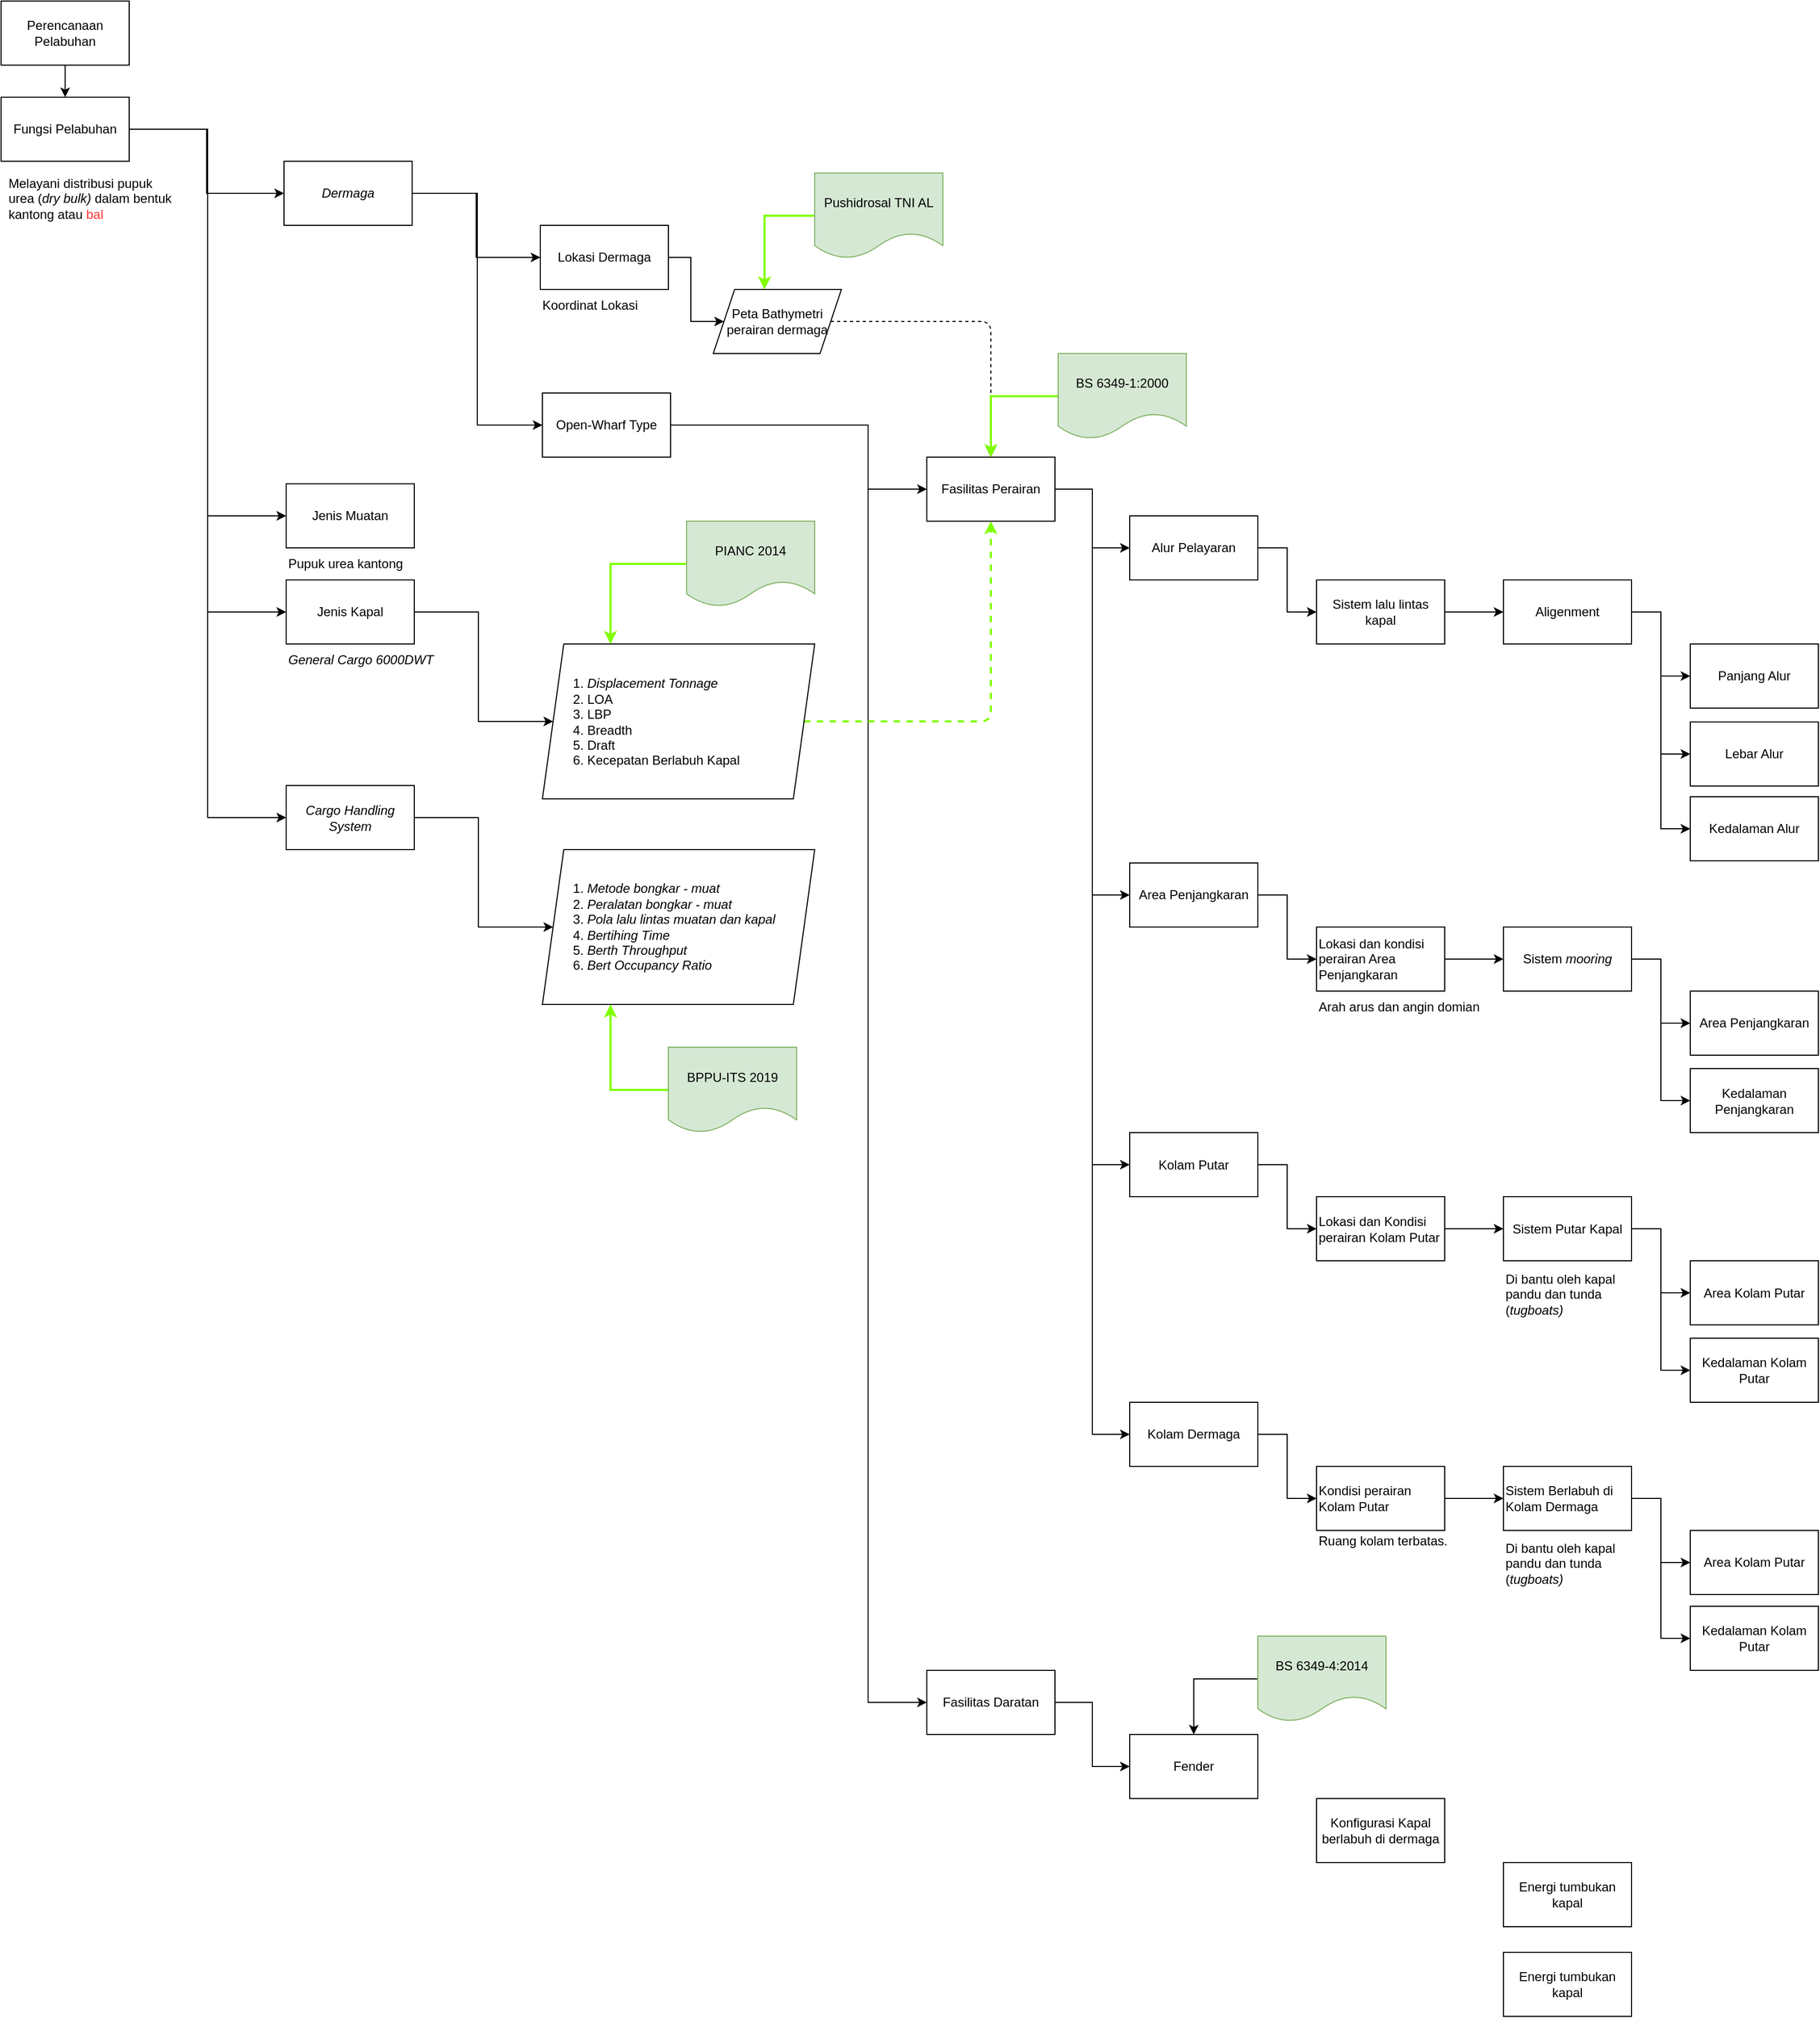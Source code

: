 <mxfile version="18.0.3" type="github">
  <diagram id="vPnPxJsKkhuTtD2iRJGy" name="Page-1">
    <mxGraphModel dx="1183" dy="4108" grid="0" gridSize="35" guides="1" tooltips="1" connect="1" arrows="1" fold="1" page="1" pageScale="1" pageWidth="4681" pageHeight="3300" math="0" shadow="0">
      <root>
        <mxCell id="0" />
        <mxCell id="1" parent="0" />
        <mxCell id="v9qTnyX4O629vSzhhKhX-34" style="edgeStyle=orthogonalEdgeStyle;rounded=0;orthogonalLoop=1;jettySize=auto;html=1;exitX=0.5;exitY=1;exitDx=0;exitDy=0;fontColor=#000000;" parent="1" source="v9qTnyX4O629vSzhhKhX-1" target="v9qTnyX4O629vSzhhKhX-18" edge="1">
          <mxGeometry relative="1" as="geometry" />
        </mxCell>
        <mxCell id="v9qTnyX4O629vSzhhKhX-1" value="Perencanaan Pelabuhan" style="rounded=0;whiteSpace=wrap;html=1;" parent="1" vertex="1">
          <mxGeometry x="110" y="-3247" width="120" height="60" as="geometry" />
        </mxCell>
        <mxCell id="v9qTnyX4O629vSzhhKhX-49" style="edgeStyle=orthogonalEdgeStyle;rounded=0;orthogonalLoop=1;jettySize=auto;html=1;entryX=0;entryY=0.5;entryDx=0;entryDy=0;fontColor=#000000;" parent="1" source="v9qTnyX4O629vSzhhKhX-2" target="v9qTnyX4O629vSzhhKhX-8" edge="1">
          <mxGeometry relative="1" as="geometry" />
        </mxCell>
        <mxCell id="v9qTnyX4O629vSzhhKhX-61" style="edgeStyle=orthogonalEdgeStyle;rounded=0;orthogonalLoop=1;jettySize=auto;html=1;exitX=1;exitY=0.5;exitDx=0;exitDy=0;entryX=0;entryY=0.5;entryDx=0;entryDy=0;fontColor=#000000;" parent="1" source="v9qTnyX4O629vSzhhKhX-2" target="v9qTnyX4O629vSzhhKhX-9" edge="1">
          <mxGeometry relative="1" as="geometry" />
        </mxCell>
        <mxCell id="v9qTnyX4O629vSzhhKhX-71" style="edgeStyle=orthogonalEdgeStyle;rounded=0;orthogonalLoop=1;jettySize=auto;html=1;exitX=1;exitY=0.5;exitDx=0;exitDy=0;entryX=0;entryY=0.5;entryDx=0;entryDy=0;fontColor=#000000;" parent="1" source="v9qTnyX4O629vSzhhKhX-2" target="v9qTnyX4O629vSzhhKhX-10" edge="1">
          <mxGeometry relative="1" as="geometry" />
        </mxCell>
        <mxCell id="v9qTnyX4O629vSzhhKhX-82" style="edgeStyle=orthogonalEdgeStyle;rounded=0;orthogonalLoop=1;jettySize=auto;html=1;exitX=1;exitY=0.5;exitDx=0;exitDy=0;entryX=0;entryY=0.5;entryDx=0;entryDy=0;fontColor=#000000;" parent="1" source="v9qTnyX4O629vSzhhKhX-2" target="v9qTnyX4O629vSzhhKhX-11" edge="1">
          <mxGeometry relative="1" as="geometry" />
        </mxCell>
        <mxCell id="v9qTnyX4O629vSzhhKhX-2" value="Fasilitas Perairan" style="rounded=0;whiteSpace=wrap;html=1;" parent="1" vertex="1">
          <mxGeometry x="977" y="-2820" width="120" height="60" as="geometry" />
        </mxCell>
        <mxCell id="Ws4u6goq_V8mnw8VZYxV-10" style="edgeStyle=orthogonalEdgeStyle;rounded=0;orthogonalLoop=1;jettySize=auto;html=1;exitX=1;exitY=0.5;exitDx=0;exitDy=0;entryX=0;entryY=0.5;entryDx=0;entryDy=0;strokeColor=#000000;strokeWidth=1;" edge="1" parent="1" source="v9qTnyX4O629vSzhhKhX-3" target="Ws4u6goq_V8mnw8VZYxV-9">
          <mxGeometry relative="1" as="geometry" />
        </mxCell>
        <mxCell id="v9qTnyX4O629vSzhhKhX-3" value="Fasilitas Daratan" style="rounded=0;whiteSpace=wrap;html=1;" parent="1" vertex="1">
          <mxGeometry x="977" y="-1684" width="120" height="60" as="geometry" />
        </mxCell>
        <mxCell id="v9qTnyX4O629vSzhhKhX-55" style="edgeStyle=orthogonalEdgeStyle;rounded=0;orthogonalLoop=1;jettySize=auto;html=1;exitX=1;exitY=0.5;exitDx=0;exitDy=0;entryX=0;entryY=0.5;entryDx=0;entryDy=0;fontColor=#000000;" parent="1" source="v9qTnyX4O629vSzhhKhX-8" target="v9qTnyX4O629vSzhhKhX-51" edge="1">
          <mxGeometry relative="1" as="geometry" />
        </mxCell>
        <mxCell id="v9qTnyX4O629vSzhhKhX-8" value="Alur Pelayaran" style="rounded=0;whiteSpace=wrap;html=1;" parent="1" vertex="1">
          <mxGeometry x="1167" y="-2765" width="120" height="60" as="geometry" />
        </mxCell>
        <mxCell id="v9qTnyX4O629vSzhhKhX-65" style="edgeStyle=orthogonalEdgeStyle;rounded=0;orthogonalLoop=1;jettySize=auto;html=1;exitX=1;exitY=0.5;exitDx=0;exitDy=0;entryX=0;entryY=0.5;entryDx=0;entryDy=0;fontColor=#000000;" parent="1" source="v9qTnyX4O629vSzhhKhX-9" target="v9qTnyX4O629vSzhhKhX-62" edge="1">
          <mxGeometry relative="1" as="geometry" />
        </mxCell>
        <mxCell id="v9qTnyX4O629vSzhhKhX-9" value="Area Penjangkaran" style="rounded=0;whiteSpace=wrap;html=1;" parent="1" vertex="1">
          <mxGeometry x="1167" y="-2440" width="120" height="60" as="geometry" />
        </mxCell>
        <mxCell id="v9qTnyX4O629vSzhhKhX-78" style="edgeStyle=orthogonalEdgeStyle;rounded=0;orthogonalLoop=1;jettySize=auto;html=1;exitX=1;exitY=0.5;exitDx=0;exitDy=0;entryX=0;entryY=0.5;entryDx=0;entryDy=0;fontColor=#000000;" parent="1" source="v9qTnyX4O629vSzhhKhX-10" target="v9qTnyX4O629vSzhhKhX-77" edge="1">
          <mxGeometry relative="1" as="geometry" />
        </mxCell>
        <mxCell id="v9qTnyX4O629vSzhhKhX-10" value="Kolam Putar" style="rounded=0;whiteSpace=wrap;html=1;" parent="1" vertex="1">
          <mxGeometry x="1167" y="-2187.5" width="120" height="60" as="geometry" />
        </mxCell>
        <mxCell id="v9qTnyX4O629vSzhhKhX-85" style="edgeStyle=orthogonalEdgeStyle;rounded=0;orthogonalLoop=1;jettySize=auto;html=1;exitX=1;exitY=0.5;exitDx=0;exitDy=0;entryX=0;entryY=0.5;entryDx=0;entryDy=0;fontColor=#000000;" parent="1" source="v9qTnyX4O629vSzhhKhX-11" target="v9qTnyX4O629vSzhhKhX-83" edge="1">
          <mxGeometry relative="1" as="geometry" />
        </mxCell>
        <mxCell id="v9qTnyX4O629vSzhhKhX-11" value="Kolam Dermaga" style="rounded=0;whiteSpace=wrap;html=1;" parent="1" vertex="1">
          <mxGeometry x="1167" y="-1935" width="120" height="60" as="geometry" />
        </mxCell>
        <mxCell id="v9qTnyX4O629vSzhhKhX-36" style="edgeStyle=orthogonalEdgeStyle;rounded=0;orthogonalLoop=1;jettySize=auto;html=1;entryX=0;entryY=0.5;entryDx=0;entryDy=0;fontColor=#000000;" parent="1" source="v9qTnyX4O629vSzhhKhX-18" target="v9qTnyX4O629vSzhhKhX-24" edge="1">
          <mxGeometry relative="1" as="geometry" />
        </mxCell>
        <mxCell id="v9qTnyX4O629vSzhhKhX-37" style="edgeStyle=orthogonalEdgeStyle;rounded=0;orthogonalLoop=1;jettySize=auto;html=1;exitX=1;exitY=0.5;exitDx=0;exitDy=0;entryX=0;entryY=0.5;entryDx=0;entryDy=0;fontColor=#000000;" parent="1" source="v9qTnyX4O629vSzhhKhX-18" target="v9qTnyX4O629vSzhhKhX-20" edge="1">
          <mxGeometry relative="1" as="geometry" />
        </mxCell>
        <mxCell id="v9qTnyX4O629vSzhhKhX-38" style="edgeStyle=orthogonalEdgeStyle;rounded=0;orthogonalLoop=1;jettySize=auto;html=1;exitX=1;exitY=0.5;exitDx=0;exitDy=0;entryX=0;entryY=0.5;entryDx=0;entryDy=0;fontColor=#000000;" parent="1" source="v9qTnyX4O629vSzhhKhX-18" target="v9qTnyX4O629vSzhhKhX-21" edge="1">
          <mxGeometry relative="1" as="geometry" />
        </mxCell>
        <mxCell id="v9qTnyX4O629vSzhhKhX-39" style="edgeStyle=orthogonalEdgeStyle;rounded=0;orthogonalLoop=1;jettySize=auto;html=1;entryX=0;entryY=0.5;entryDx=0;entryDy=0;fontColor=#000000;exitX=1;exitY=0.5;exitDx=0;exitDy=0;" parent="1" source="v9qTnyX4O629vSzhhKhX-18" target="v9qTnyX4O629vSzhhKhX-22" edge="1">
          <mxGeometry relative="1" as="geometry">
            <mxPoint x="301" y="-2939" as="sourcePoint" />
          </mxGeometry>
        </mxCell>
        <mxCell id="v9qTnyX4O629vSzhhKhX-18" value="Fungsi Pelabuhan" style="rounded=0;whiteSpace=wrap;html=1;" parent="1" vertex="1">
          <mxGeometry x="110" y="-3157" width="120" height="60" as="geometry" />
        </mxCell>
        <mxCell id="v9qTnyX4O629vSzhhKhX-20" value="Jenis Muatan" style="rounded=0;whiteSpace=wrap;html=1;" parent="1" vertex="1">
          <mxGeometry x="377" y="-2795" width="120" height="60" as="geometry" />
        </mxCell>
        <mxCell id="v9qTnyX4O629vSzhhKhX-44" style="edgeStyle=orthogonalEdgeStyle;rounded=0;orthogonalLoop=1;jettySize=auto;html=1;fontColor=#000000;entryX=0;entryY=0.5;entryDx=0;entryDy=0;" parent="1" source="v9qTnyX4O629vSzhhKhX-21" target="v9qTnyX4O629vSzhhKhX-40" edge="1">
          <mxGeometry relative="1" as="geometry">
            <mxPoint x="607" y="-2735" as="targetPoint" />
          </mxGeometry>
        </mxCell>
        <mxCell id="v9qTnyX4O629vSzhhKhX-21" value="Jenis Kapal" style="rounded=0;whiteSpace=wrap;html=1;" parent="1" vertex="1">
          <mxGeometry x="377" y="-2705" width="120" height="60" as="geometry" />
        </mxCell>
        <mxCell id="v9qTnyX4O629vSzhhKhX-45" style="edgeStyle=orthogonalEdgeStyle;rounded=0;orthogonalLoop=1;jettySize=auto;html=1;entryX=0;entryY=0.5;entryDx=0;entryDy=0;fontColor=#000000;" parent="1" source="v9qTnyX4O629vSzhhKhX-22" target="v9qTnyX4O629vSzhhKhX-43" edge="1">
          <mxGeometry relative="1" as="geometry" />
        </mxCell>
        <mxCell id="v9qTnyX4O629vSzhhKhX-22" value="&lt;i&gt;Cargo Handling System&lt;/i&gt;" style="rounded=0;whiteSpace=wrap;html=1;align=center;" parent="1" vertex="1">
          <mxGeometry x="377" y="-2512.5" width="120" height="60" as="geometry" />
        </mxCell>
        <mxCell id="v9qTnyX4O629vSzhhKhX-46" style="edgeStyle=orthogonalEdgeStyle;rounded=0;orthogonalLoop=1;jettySize=auto;html=1;exitX=1;exitY=0.5;exitDx=0;exitDy=0;fontColor=#000000;entryX=0;entryY=0.5;entryDx=0;entryDy=0;" parent="1" source="v9qTnyX4O629vSzhhKhX-24" target="v9qTnyX4O629vSzhhKhX-99" edge="1">
          <mxGeometry relative="1" as="geometry" />
        </mxCell>
        <mxCell id="v9qTnyX4O629vSzhhKhX-100" style="edgeStyle=orthogonalEdgeStyle;rounded=0;orthogonalLoop=1;jettySize=auto;html=1;exitX=1;exitY=0.5;exitDx=0;exitDy=0;entryX=0;entryY=0.5;entryDx=0;entryDy=0;fontColor=#000000;" parent="1" source="v9qTnyX4O629vSzhhKhX-24" target="v9qTnyX4O629vSzhhKhX-31" edge="1">
          <mxGeometry relative="1" as="geometry" />
        </mxCell>
        <mxCell id="v9qTnyX4O629vSzhhKhX-24" value="&lt;i&gt;Dermaga&lt;/i&gt;" style="rounded=0;whiteSpace=wrap;html=1;" parent="1" vertex="1">
          <mxGeometry x="375" y="-3097" width="120" height="60" as="geometry" />
        </mxCell>
        <mxCell id="v9qTnyX4O629vSzhhKhX-26" value="Melayani distribusi pupuk urea (&lt;i&gt;dry bulk)&lt;/i&gt;&amp;nbsp;dalam bentuk kantong atau &lt;font color=&quot;#ff3333&quot;&gt;bal&lt;/font&gt;" style="text;html=1;strokeColor=none;fillColor=none;align=left;verticalAlign=middle;whiteSpace=wrap;rounded=0;" parent="1" vertex="1">
          <mxGeometry x="115" y="-3086" width="157" height="48" as="geometry" />
        </mxCell>
        <mxCell id="v9qTnyX4O629vSzhhKhX-29" value="Pupuk urea kantong" style="text;html=1;strokeColor=none;fillColor=none;align=left;verticalAlign=middle;whiteSpace=wrap;rounded=0;" parent="1" vertex="1">
          <mxGeometry x="377" y="-2735" width="280" height="30" as="geometry" />
        </mxCell>
        <mxCell id="v9qTnyX4O629vSzhhKhX-30" value="&lt;i&gt;General Cargo 6000DWT&lt;/i&gt;" style="text;html=1;strokeColor=none;fillColor=none;align=left;verticalAlign=middle;whiteSpace=wrap;rounded=0;" parent="1" vertex="1">
          <mxGeometry x="377" y="-2645" width="280" height="30" as="geometry" />
        </mxCell>
        <mxCell id="v9qTnyX4O629vSzhhKhX-47" style="edgeStyle=orthogonalEdgeStyle;rounded=0;orthogonalLoop=1;jettySize=auto;html=1;exitX=1;exitY=0.5;exitDx=0;exitDy=0;entryX=0;entryY=0.5;entryDx=0;entryDy=0;fontColor=#000000;" parent="1" source="v9qTnyX4O629vSzhhKhX-31" target="v9qTnyX4O629vSzhhKhX-2" edge="1">
          <mxGeometry relative="1" as="geometry">
            <Array as="points">
              <mxPoint x="922" y="-2850" />
              <mxPoint x="922" y="-2790" />
            </Array>
          </mxGeometry>
        </mxCell>
        <mxCell id="v9qTnyX4O629vSzhhKhX-48" style="edgeStyle=orthogonalEdgeStyle;rounded=0;orthogonalLoop=1;jettySize=auto;html=1;exitX=1;exitY=0.5;exitDx=0;exitDy=0;entryX=0;entryY=0.5;entryDx=0;entryDy=0;fontColor=#000000;" parent="1" source="v9qTnyX4O629vSzhhKhX-31" target="v9qTnyX4O629vSzhhKhX-3" edge="1">
          <mxGeometry relative="1" as="geometry">
            <Array as="points">
              <mxPoint x="922" y="-2850" />
              <mxPoint x="922" y="-1654" />
            </Array>
          </mxGeometry>
        </mxCell>
        <mxCell id="v9qTnyX4O629vSzhhKhX-31" value="Open-Wharf Type" style="rounded=0;whiteSpace=wrap;html=1;fontColor=#000000;" parent="1" vertex="1">
          <mxGeometry x="617" y="-2880" width="120" height="60" as="geometry" />
        </mxCell>
        <mxCell id="v9qTnyX4O629vSzhhKhX-96" style="edgeStyle=orthogonalEdgeStyle;orthogonalLoop=1;jettySize=auto;html=1;entryX=0.5;entryY=1;entryDx=0;entryDy=0;fontColor=#000000;verticalAlign=middle;horizontal=1;rounded=1;dashed=1;fillColor=#d5e8d4;strokeColor=#80FF00;strokeWidth=2;" parent="1" source="v9qTnyX4O629vSzhhKhX-40" target="v9qTnyX4O629vSzhhKhX-2" edge="1">
          <mxGeometry relative="1" as="geometry">
            <Array as="points">
              <mxPoint x="1037" y="-2572" />
            </Array>
          </mxGeometry>
        </mxCell>
        <mxCell id="v9qTnyX4O629vSzhhKhX-40" value="&lt;ol&gt;&lt;li&gt;&lt;i&gt;Displacement Tonnage&lt;/i&gt;&lt;/li&gt;&lt;li&gt;LOA&lt;/li&gt;&lt;li&gt;LBP&lt;/li&gt;&lt;li&gt;Breadth&lt;/li&gt;&lt;li&gt;Draft&lt;/li&gt;&lt;li&gt;Kecepatan Berlabuh Kapal&lt;/li&gt;&lt;/ol&gt;" style="shape=parallelogram;perimeter=parallelogramPerimeter;whiteSpace=wrap;html=1;fixedSize=1;fontColor=#000000;align=left;" parent="1" vertex="1">
          <mxGeometry x="617" y="-2645" width="255" height="145" as="geometry" />
        </mxCell>
        <mxCell id="v9qTnyX4O629vSzhhKhX-43" value="&lt;ol&gt;&lt;li&gt;&lt;i&gt;Metode bongkar - muat&lt;/i&gt;&lt;/li&gt;&lt;li&gt;&lt;i&gt;Peralatan bongkar - muat&lt;/i&gt;&lt;/li&gt;&lt;li&gt;&lt;i&gt;Pola lalu lintas muatan dan kapal&lt;/i&gt;&lt;/li&gt;&lt;li&gt;&lt;i&gt;Bertihing Time&lt;/i&gt;&lt;/li&gt;&lt;li&gt;&lt;i&gt;Berth Throughput&lt;/i&gt;&lt;/li&gt;&lt;li&gt;&lt;i&gt;Bert Occupancy Ratio&lt;/i&gt;&lt;/li&gt;&lt;/ol&gt;" style="shape=parallelogram;perimeter=parallelogramPerimeter;whiteSpace=wrap;html=1;fixedSize=1;fontColor=#000000;align=left;" parent="1" vertex="1">
          <mxGeometry x="617" y="-2452.5" width="255" height="145" as="geometry" />
        </mxCell>
        <mxCell id="v9qTnyX4O629vSzhhKhX-57" style="edgeStyle=orthogonalEdgeStyle;rounded=0;orthogonalLoop=1;jettySize=auto;html=1;entryX=0;entryY=0.5;entryDx=0;entryDy=0;fontColor=#000000;" parent="1" source="v9qTnyX4O629vSzhhKhX-50" target="v9qTnyX4O629vSzhhKhX-52" edge="1">
          <mxGeometry relative="1" as="geometry" />
        </mxCell>
        <mxCell id="v9qTnyX4O629vSzhhKhX-58" style="edgeStyle=orthogonalEdgeStyle;rounded=0;orthogonalLoop=1;jettySize=auto;html=1;exitX=1;exitY=0.5;exitDx=0;exitDy=0;entryX=0;entryY=0.5;entryDx=0;entryDy=0;fontColor=#000000;" parent="1" source="v9qTnyX4O629vSzhhKhX-50" target="v9qTnyX4O629vSzhhKhX-53" edge="1">
          <mxGeometry relative="1" as="geometry" />
        </mxCell>
        <mxCell id="v9qTnyX4O629vSzhhKhX-60" style="edgeStyle=orthogonalEdgeStyle;rounded=0;orthogonalLoop=1;jettySize=auto;html=1;exitX=1;exitY=0.5;exitDx=0;exitDy=0;entryX=0;entryY=0.5;entryDx=0;entryDy=0;fontColor=#000000;" parent="1" source="v9qTnyX4O629vSzhhKhX-50" target="v9qTnyX4O629vSzhhKhX-59" edge="1">
          <mxGeometry relative="1" as="geometry" />
        </mxCell>
        <mxCell id="v9qTnyX4O629vSzhhKhX-50" value="Aligenment" style="rounded=0;whiteSpace=wrap;html=1;" parent="1" vertex="1">
          <mxGeometry x="1517" y="-2705" width="120" height="60" as="geometry" />
        </mxCell>
        <mxCell id="v9qTnyX4O629vSzhhKhX-56" style="edgeStyle=orthogonalEdgeStyle;rounded=0;orthogonalLoop=1;jettySize=auto;html=1;exitX=1;exitY=0.5;exitDx=0;exitDy=0;entryX=0;entryY=0.5;entryDx=0;entryDy=0;fontColor=#000000;" parent="1" source="v9qTnyX4O629vSzhhKhX-51" target="v9qTnyX4O629vSzhhKhX-50" edge="1">
          <mxGeometry relative="1" as="geometry" />
        </mxCell>
        <mxCell id="v9qTnyX4O629vSzhhKhX-51" value="Sistem lalu lintas kapal" style="rounded=0;whiteSpace=wrap;html=1;" parent="1" vertex="1">
          <mxGeometry x="1342" y="-2705" width="120" height="60" as="geometry" />
        </mxCell>
        <mxCell id="v9qTnyX4O629vSzhhKhX-52" value="Panjang Alur" style="rounded=0;whiteSpace=wrap;html=1;" parent="1" vertex="1">
          <mxGeometry x="1692" y="-2645" width="120" height="60" as="geometry" />
        </mxCell>
        <mxCell id="v9qTnyX4O629vSzhhKhX-53" value="Lebar Alur" style="rounded=0;whiteSpace=wrap;html=1;" parent="1" vertex="1">
          <mxGeometry x="1692" y="-2572" width="120" height="60" as="geometry" />
        </mxCell>
        <mxCell id="v9qTnyX4O629vSzhhKhX-59" value="Kedalaman Alur" style="rounded=0;whiteSpace=wrap;html=1;" parent="1" vertex="1">
          <mxGeometry x="1692" y="-2502" width="120" height="60" as="geometry" />
        </mxCell>
        <mxCell id="v9qTnyX4O629vSzhhKhX-64" style="edgeStyle=orthogonalEdgeStyle;rounded=0;orthogonalLoop=1;jettySize=auto;html=1;exitX=1;exitY=0.5;exitDx=0;exitDy=0;entryX=0;entryY=0.5;entryDx=0;entryDy=0;fontColor=#000000;" parent="1" source="v9qTnyX4O629vSzhhKhX-62" target="v9qTnyX4O629vSzhhKhX-63" edge="1">
          <mxGeometry relative="1" as="geometry" />
        </mxCell>
        <mxCell id="v9qTnyX4O629vSzhhKhX-62" value="Lokasi dan kondisi perairan Area Penjangkaran" style="rounded=0;whiteSpace=wrap;html=1;align=left;" parent="1" vertex="1">
          <mxGeometry x="1342" y="-2380" width="120" height="60" as="geometry" />
        </mxCell>
        <mxCell id="v9qTnyX4O629vSzhhKhX-69" style="edgeStyle=orthogonalEdgeStyle;rounded=0;orthogonalLoop=1;jettySize=auto;html=1;exitX=1;exitY=0.5;exitDx=0;exitDy=0;entryX=0;entryY=0.5;entryDx=0;entryDy=0;fontColor=#000000;" parent="1" source="v9qTnyX4O629vSzhhKhX-63" target="v9qTnyX4O629vSzhhKhX-66" edge="1">
          <mxGeometry relative="1" as="geometry" />
        </mxCell>
        <mxCell id="v9qTnyX4O629vSzhhKhX-70" style="edgeStyle=orthogonalEdgeStyle;rounded=0;orthogonalLoop=1;jettySize=auto;html=1;exitX=1;exitY=0.5;exitDx=0;exitDy=0;entryX=0;entryY=0.5;entryDx=0;entryDy=0;fontColor=#000000;" parent="1" source="v9qTnyX4O629vSzhhKhX-63" target="v9qTnyX4O629vSzhhKhX-67" edge="1">
          <mxGeometry relative="1" as="geometry" />
        </mxCell>
        <mxCell id="v9qTnyX4O629vSzhhKhX-63" value="Sistem &lt;i&gt;mooring&lt;/i&gt;" style="rounded=0;whiteSpace=wrap;html=1;" parent="1" vertex="1">
          <mxGeometry x="1517" y="-2380" width="120" height="60" as="geometry" />
        </mxCell>
        <mxCell id="v9qTnyX4O629vSzhhKhX-66" value="Area Penjangkaran" style="rounded=0;whiteSpace=wrap;html=1;" parent="1" vertex="1">
          <mxGeometry x="1692" y="-2320" width="120" height="60" as="geometry" />
        </mxCell>
        <mxCell id="v9qTnyX4O629vSzhhKhX-67" value="Kedalaman Penjangkaran" style="rounded=0;whiteSpace=wrap;html=1;" parent="1" vertex="1">
          <mxGeometry x="1692" y="-2247.5" width="120" height="60" as="geometry" />
        </mxCell>
        <mxCell id="v9qTnyX4O629vSzhhKhX-68" value="Arah arus dan angin domian" style="text;html=1;strokeColor=none;fillColor=none;align=left;verticalAlign=middle;whiteSpace=wrap;rounded=0;fontColor=#000000;" parent="1" vertex="1">
          <mxGeometry x="1342" y="-2320" width="175" height="30" as="geometry" />
        </mxCell>
        <mxCell id="v9qTnyX4O629vSzhhKhX-73" value="Di bantu oleh kapal pandu dan tunda (&lt;i&gt;tugboats)&lt;/i&gt;" style="text;html=1;strokeColor=none;fillColor=none;align=left;verticalAlign=middle;whiteSpace=wrap;rounded=0;fontColor=#000000;" parent="1" vertex="1">
          <mxGeometry x="1517" y="-2067.5" width="140" height="62.5" as="geometry" />
        </mxCell>
        <mxCell id="v9qTnyX4O629vSzhhKhX-80" style="edgeStyle=orthogonalEdgeStyle;rounded=0;orthogonalLoop=1;jettySize=auto;html=1;exitX=1;exitY=0.5;exitDx=0;exitDy=0;entryX=0;entryY=0.5;entryDx=0;entryDy=0;fontColor=#000000;" parent="1" source="v9qTnyX4O629vSzhhKhX-74" target="v9qTnyX4O629vSzhhKhX-76" edge="1">
          <mxGeometry relative="1" as="geometry" />
        </mxCell>
        <mxCell id="v9qTnyX4O629vSzhhKhX-81" style="edgeStyle=orthogonalEdgeStyle;rounded=0;orthogonalLoop=1;jettySize=auto;html=1;exitX=1;exitY=0.5;exitDx=0;exitDy=0;entryX=0;entryY=0.5;entryDx=0;entryDy=0;fontColor=#000000;" parent="1" source="v9qTnyX4O629vSzhhKhX-74" target="v9qTnyX4O629vSzhhKhX-75" edge="1">
          <mxGeometry relative="1" as="geometry" />
        </mxCell>
        <mxCell id="v9qTnyX4O629vSzhhKhX-74" value="Sistem Putar Kapal" style="rounded=0;whiteSpace=wrap;html=1;" parent="1" vertex="1">
          <mxGeometry x="1517" y="-2127.5" width="120" height="60" as="geometry" />
        </mxCell>
        <mxCell id="v9qTnyX4O629vSzhhKhX-75" value="Kedalaman Kolam Putar" style="rounded=0;whiteSpace=wrap;html=1;" parent="1" vertex="1">
          <mxGeometry x="1692" y="-1995" width="120" height="60" as="geometry" />
        </mxCell>
        <mxCell id="v9qTnyX4O629vSzhhKhX-76" value="Area Kolam Putar" style="rounded=0;whiteSpace=wrap;html=1;" parent="1" vertex="1">
          <mxGeometry x="1692" y="-2067.5" width="120" height="60" as="geometry" />
        </mxCell>
        <mxCell id="v9qTnyX4O629vSzhhKhX-79" style="edgeStyle=orthogonalEdgeStyle;rounded=0;orthogonalLoop=1;jettySize=auto;html=1;exitX=1;exitY=0.5;exitDx=0;exitDy=0;fontColor=#000000;" parent="1" source="v9qTnyX4O629vSzhhKhX-77" target="v9qTnyX4O629vSzhhKhX-74" edge="1">
          <mxGeometry relative="1" as="geometry" />
        </mxCell>
        <mxCell id="v9qTnyX4O629vSzhhKhX-77" value="Lokasi dan Kondisi perairan Kolam Putar" style="rounded=0;whiteSpace=wrap;html=1;align=left;" parent="1" vertex="1">
          <mxGeometry x="1342" y="-2127.5" width="120" height="60" as="geometry" />
        </mxCell>
        <mxCell id="v9qTnyX4O629vSzhhKhX-86" style="edgeStyle=orthogonalEdgeStyle;rounded=0;orthogonalLoop=1;jettySize=auto;html=1;exitX=1;exitY=0.5;exitDx=0;exitDy=0;entryX=0;entryY=0.5;entryDx=0;entryDy=0;fontColor=#000000;" parent="1" source="v9qTnyX4O629vSzhhKhX-83" target="v9qTnyX4O629vSzhhKhX-84" edge="1">
          <mxGeometry relative="1" as="geometry" />
        </mxCell>
        <mxCell id="v9qTnyX4O629vSzhhKhX-83" value="Kondisi perairan Kolam Putar" style="rounded=0;whiteSpace=wrap;html=1;align=left;" parent="1" vertex="1">
          <mxGeometry x="1342" y="-1875" width="120" height="60" as="geometry" />
        </mxCell>
        <mxCell id="v9qTnyX4O629vSzhhKhX-90" style="edgeStyle=orthogonalEdgeStyle;rounded=0;orthogonalLoop=1;jettySize=auto;html=1;exitX=1;exitY=0.5;exitDx=0;exitDy=0;entryX=0;entryY=0.5;entryDx=0;entryDy=0;fontColor=#000000;" parent="1" source="v9qTnyX4O629vSzhhKhX-84" target="v9qTnyX4O629vSzhhKhX-87" edge="1">
          <mxGeometry relative="1" as="geometry" />
        </mxCell>
        <mxCell id="v9qTnyX4O629vSzhhKhX-92" style="edgeStyle=orthogonalEdgeStyle;rounded=0;orthogonalLoop=1;jettySize=auto;html=1;exitX=1;exitY=0.5;exitDx=0;exitDy=0;entryX=0;entryY=0.5;entryDx=0;entryDy=0;fontColor=#000000;" parent="1" source="v9qTnyX4O629vSzhhKhX-84" target="v9qTnyX4O629vSzhhKhX-91" edge="1">
          <mxGeometry relative="1" as="geometry" />
        </mxCell>
        <mxCell id="v9qTnyX4O629vSzhhKhX-84" value="Sistem Berlabuh di Kolam Dermaga" style="rounded=0;whiteSpace=wrap;html=1;align=left;" parent="1" vertex="1">
          <mxGeometry x="1517" y="-1875" width="120" height="60" as="geometry" />
        </mxCell>
        <mxCell id="v9qTnyX4O629vSzhhKhX-87" value="Area Kolam Putar" style="rounded=0;whiteSpace=wrap;html=1;" parent="1" vertex="1">
          <mxGeometry x="1692" y="-1815" width="120" height="60" as="geometry" />
        </mxCell>
        <mxCell id="v9qTnyX4O629vSzhhKhX-88" value="Di bantu oleh kapal pandu dan tunda (&lt;i&gt;tugboats)&lt;/i&gt;" style="text;html=1;strokeColor=none;fillColor=none;align=left;verticalAlign=middle;whiteSpace=wrap;rounded=0;fontColor=#000000;" parent="1" vertex="1">
          <mxGeometry x="1517" y="-1815" width="140" height="62.5" as="geometry" />
        </mxCell>
        <mxCell id="v9qTnyX4O629vSzhhKhX-89" value="Ruang kolam terbatas." style="text;html=1;strokeColor=none;fillColor=none;align=left;verticalAlign=middle;whiteSpace=wrap;rounded=0;fontColor=#000000;" parent="1" vertex="1">
          <mxGeometry x="1342" y="-1815" width="140" height="20" as="geometry" />
        </mxCell>
        <mxCell id="v9qTnyX4O629vSzhhKhX-91" value="Kedalaman Kolam Putar" style="rounded=0;whiteSpace=wrap;html=1;" parent="1" vertex="1">
          <mxGeometry x="1692" y="-1744" width="120" height="60" as="geometry" />
        </mxCell>
        <mxCell id="v9qTnyX4O629vSzhhKhX-103" style="edgeStyle=orthogonalEdgeStyle;rounded=1;orthogonalLoop=1;jettySize=auto;html=1;exitX=1;exitY=0.5;exitDx=0;exitDy=0;entryX=0.5;entryY=0;entryDx=0;entryDy=0;fontColor=#000000;dashed=1;" parent="1" source="v9qTnyX4O629vSzhhKhX-98" target="v9qTnyX4O629vSzhhKhX-2" edge="1">
          <mxGeometry relative="1" as="geometry" />
        </mxCell>
        <mxCell id="v9qTnyX4O629vSzhhKhX-98" value="Peta Bathymetri perairan dermaga" style="shape=parallelogram;perimeter=parallelogramPerimeter;whiteSpace=wrap;html=1;fixedSize=1;fontColor=#000000;" parent="1" vertex="1">
          <mxGeometry x="777" y="-2977" width="120" height="60" as="geometry" />
        </mxCell>
        <mxCell id="v9qTnyX4O629vSzhhKhX-101" style="edgeStyle=orthogonalEdgeStyle;rounded=0;orthogonalLoop=1;jettySize=auto;html=1;exitX=1;exitY=0.5;exitDx=0;exitDy=0;entryX=0;entryY=0.5;entryDx=0;entryDy=0;fontColor=#000000;" parent="1" source="v9qTnyX4O629vSzhhKhX-99" target="v9qTnyX4O629vSzhhKhX-98" edge="1">
          <mxGeometry relative="1" as="geometry" />
        </mxCell>
        <mxCell id="v9qTnyX4O629vSzhhKhX-99" value="Lokasi Dermaga" style="rounded=0;whiteSpace=wrap;html=1;" parent="1" vertex="1">
          <mxGeometry x="615" y="-3037" width="120" height="60" as="geometry" />
        </mxCell>
        <mxCell id="v9qTnyX4O629vSzhhKhX-102" value="Koordinat Lokasi" style="text;html=1;strokeColor=none;fillColor=none;align=left;verticalAlign=middle;whiteSpace=wrap;rounded=0;" parent="1" vertex="1">
          <mxGeometry x="615" y="-2977" width="280" height="30" as="geometry" />
        </mxCell>
        <mxCell id="Ws4u6goq_V8mnw8VZYxV-2" style="edgeStyle=orthogonalEdgeStyle;rounded=0;orthogonalLoop=1;jettySize=auto;html=1;exitX=0;exitY=0.5;exitDx=0;exitDy=0;entryX=0.5;entryY=0;entryDx=0;entryDy=0;strokeWidth=2;strokeColor=#80FF00;" edge="1" parent="1" source="Ws4u6goq_V8mnw8VZYxV-1" target="v9qTnyX4O629vSzhhKhX-2">
          <mxGeometry relative="1" as="geometry" />
        </mxCell>
        <mxCell id="Ws4u6goq_V8mnw8VZYxV-1" value="BS 6349-1:2000" style="shape=document;whiteSpace=wrap;html=1;boundedLbl=1;fillColor=#d5e8d4;strokeColor=#82b366;" vertex="1" parent="1">
          <mxGeometry x="1100" y="-2917" width="120" height="80" as="geometry" />
        </mxCell>
        <mxCell id="Ws4u6goq_V8mnw8VZYxV-4" style="edgeStyle=orthogonalEdgeStyle;rounded=0;orthogonalLoop=1;jettySize=auto;html=1;exitX=0;exitY=0.5;exitDx=0;exitDy=0;entryX=0.25;entryY=0;entryDx=0;entryDy=0;strokeColor=#80FF00;strokeWidth=2;" edge="1" parent="1" source="Ws4u6goq_V8mnw8VZYxV-3" target="v9qTnyX4O629vSzhhKhX-40">
          <mxGeometry relative="1" as="geometry" />
        </mxCell>
        <mxCell id="Ws4u6goq_V8mnw8VZYxV-3" value="PIANC 2014" style="shape=document;whiteSpace=wrap;html=1;boundedLbl=1;fillColor=#d5e8d4;strokeColor=#82b366;" vertex="1" parent="1">
          <mxGeometry x="752" y="-2760" width="120" height="80" as="geometry" />
        </mxCell>
        <mxCell id="Ws4u6goq_V8mnw8VZYxV-6" style="edgeStyle=orthogonalEdgeStyle;rounded=0;orthogonalLoop=1;jettySize=auto;html=1;entryX=0.75;entryY=0;entryDx=0;entryDy=0;strokeColor=#80FF00;strokeWidth=2;exitX=0;exitY=0.5;exitDx=0;exitDy=0;" edge="1" parent="1" source="Ws4u6goq_V8mnw8VZYxV-5" target="v9qTnyX4O629vSzhhKhX-102">
          <mxGeometry relative="1" as="geometry" />
        </mxCell>
        <mxCell id="Ws4u6goq_V8mnw8VZYxV-5" value="Pushidrosal TNI AL" style="shape=document;whiteSpace=wrap;html=1;boundedLbl=1;fillColor=#d5e8d4;strokeColor=#82b366;" vertex="1" parent="1">
          <mxGeometry x="872" y="-3086" width="120" height="80" as="geometry" />
        </mxCell>
        <mxCell id="Ws4u6goq_V8mnw8VZYxV-8" style="edgeStyle=orthogonalEdgeStyle;rounded=0;orthogonalLoop=1;jettySize=auto;html=1;exitX=0;exitY=0.5;exitDx=0;exitDy=0;entryX=0.25;entryY=1;entryDx=0;entryDy=0;strokeColor=#80FF00;strokeWidth=2;" edge="1" parent="1" source="Ws4u6goq_V8mnw8VZYxV-7" target="v9qTnyX4O629vSzhhKhX-43">
          <mxGeometry relative="1" as="geometry" />
        </mxCell>
        <mxCell id="Ws4u6goq_V8mnw8VZYxV-7" value="BPPU-ITS 2019" style="shape=document;whiteSpace=wrap;html=1;boundedLbl=1;fillColor=#d5e8d4;strokeColor=#82b366;" vertex="1" parent="1">
          <mxGeometry x="735" y="-2267.5" width="120" height="80" as="geometry" />
        </mxCell>
        <mxCell id="Ws4u6goq_V8mnw8VZYxV-9" value="Fender" style="rounded=0;whiteSpace=wrap;html=1;" vertex="1" parent="1">
          <mxGeometry x="1167" y="-1624" width="120" height="60" as="geometry" />
        </mxCell>
        <mxCell id="Ws4u6goq_V8mnw8VZYxV-11" value="Konfigurasi Kapal berlabuh di dermaga" style="rounded=0;whiteSpace=wrap;html=1;" vertex="1" parent="1">
          <mxGeometry x="1342" y="-1564" width="120" height="60" as="geometry" />
        </mxCell>
        <mxCell id="Ws4u6goq_V8mnw8VZYxV-13" style="edgeStyle=orthogonalEdgeStyle;rounded=0;orthogonalLoop=1;jettySize=auto;html=1;exitX=0;exitY=0.5;exitDx=0;exitDy=0;entryX=0.5;entryY=0;entryDx=0;entryDy=0;strokeColor=#000000;strokeWidth=1;" edge="1" parent="1" source="Ws4u6goq_V8mnw8VZYxV-12" target="Ws4u6goq_V8mnw8VZYxV-9">
          <mxGeometry relative="1" as="geometry" />
        </mxCell>
        <mxCell id="Ws4u6goq_V8mnw8VZYxV-12" value="BS 6349-4:2014" style="shape=document;whiteSpace=wrap;html=1;boundedLbl=1;fillColor=#d5e8d4;strokeColor=#82b366;" vertex="1" parent="1">
          <mxGeometry x="1287" y="-1716" width="120" height="80" as="geometry" />
        </mxCell>
        <mxCell id="Ws4u6goq_V8mnw8VZYxV-14" value="Energi tumbukan kapal" style="rounded=0;whiteSpace=wrap;html=1;" vertex="1" parent="1">
          <mxGeometry x="1517" y="-1504" width="120" height="60" as="geometry" />
        </mxCell>
        <mxCell id="Ws4u6goq_V8mnw8VZYxV-15" value="Energi tumbukan kapal" style="rounded=0;whiteSpace=wrap;html=1;" vertex="1" parent="1">
          <mxGeometry x="1517" y="-1420" width="120" height="60" as="geometry" />
        </mxCell>
      </root>
    </mxGraphModel>
  </diagram>
</mxfile>
